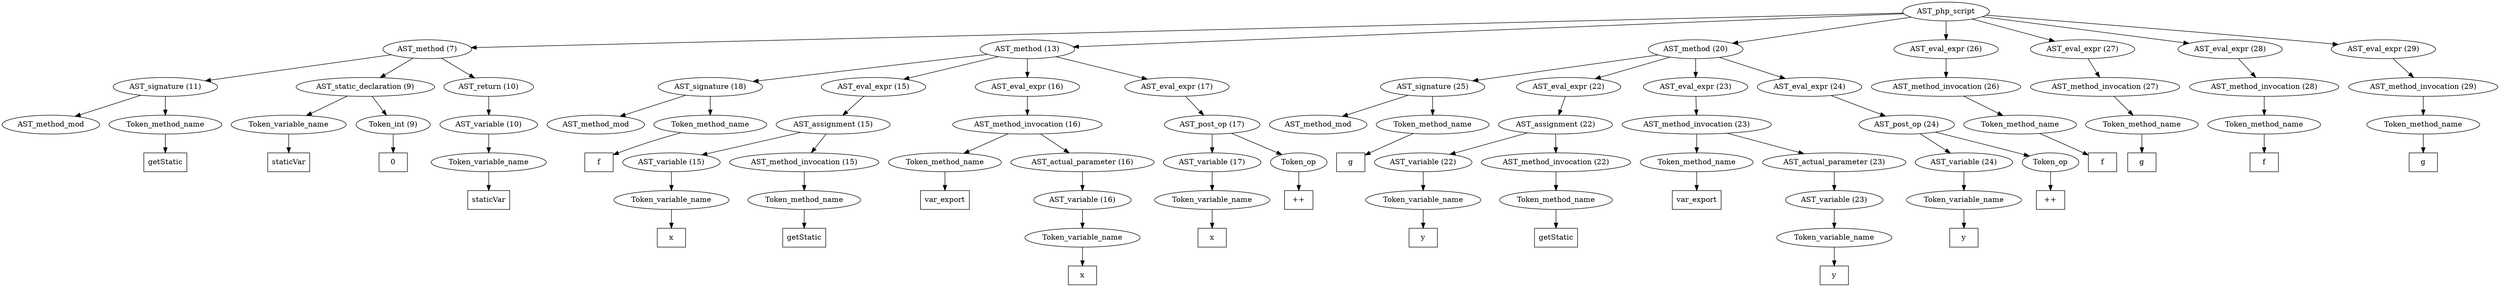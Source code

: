 /*
 * AST in dot format generated by phc -- the PHP compiler
 */

digraph AST {
node_0 [label="AST_php_script"];
node_1 [label="AST_method (7)"];
node_2 [label="AST_signature (11)"];
node_3 [label="AST_method_mod"];
node_4 [label="Token_method_name"];
node_5 [label="getStatic", shape=box]
node_4 -> node_5;
node_2 -> node_4;
node_2 -> node_3;
node_6 [label="AST_static_declaration (9)"];
node_7 [label="Token_variable_name"];
node_8 [label="staticVar", shape=box]
node_7 -> node_8;
node_9 [label="Token_int (9)"];
node_10 [label="0", shape=box]
node_9 -> node_10;
node_6 -> node_9;
node_6 -> node_7;
node_11 [label="AST_return (10)"];
node_12 [label="AST_variable (10)"];
node_13 [label="Token_variable_name"];
node_14 [label="staticVar", shape=box]
node_13 -> node_14;
node_12 -> node_13;
node_11 -> node_12;
node_1 -> node_11;
node_1 -> node_6;
node_1 -> node_2;
node_15 [label="AST_method (13)"];
node_16 [label="AST_signature (18)"];
node_17 [label="AST_method_mod"];
node_18 [label="Token_method_name"];
node_19 [label="f", shape=box]
node_18 -> node_19;
node_16 -> node_18;
node_16 -> node_17;
node_20 [label="AST_eval_expr (15)"];
node_21 [label="AST_assignment (15)"];
node_22 [label="AST_variable (15)"];
node_23 [label="Token_variable_name"];
node_24 [label="x", shape=box]
node_23 -> node_24;
node_22 -> node_23;
node_25 [label="AST_method_invocation (15)"];
node_26 [label="Token_method_name"];
node_27 [label="getStatic", shape=box]
node_26 -> node_27;
node_25 -> node_26;
node_21 -> node_25;
node_21 -> node_22;
node_20 -> node_21;
node_28 [label="AST_eval_expr (16)"];
node_29 [label="AST_method_invocation (16)"];
node_30 [label="Token_method_name"];
node_31 [label="var_export", shape=box]
node_30 -> node_31;
node_32 [label="AST_actual_parameter (16)"];
node_33 [label="AST_variable (16)"];
node_34 [label="Token_variable_name"];
node_35 [label="x", shape=box]
node_34 -> node_35;
node_33 -> node_34;
node_32 -> node_33;
node_29 -> node_32;
node_29 -> node_30;
node_28 -> node_29;
node_36 [label="AST_eval_expr (17)"];
node_37 [label="AST_post_op (17)"];
node_38 [label="AST_variable (17)"];
node_39 [label="Token_variable_name"];
node_40 [label="x", shape=box]
node_39 -> node_40;
node_38 -> node_39;
node_41 [label="Token_op"];
node_42 [label="++", shape=box]
node_41 -> node_42;
node_37 -> node_41;
node_37 -> node_38;
node_36 -> node_37;
node_15 -> node_36;
node_15 -> node_28;
node_15 -> node_20;
node_15 -> node_16;
node_43 [label="AST_method (20)"];
node_44 [label="AST_signature (25)"];
node_45 [label="AST_method_mod"];
node_46 [label="Token_method_name"];
node_47 [label="g", shape=box]
node_46 -> node_47;
node_44 -> node_46;
node_44 -> node_45;
node_48 [label="AST_eval_expr (22)"];
node_49 [label="AST_assignment (22)"];
node_50 [label="AST_variable (22)"];
node_51 [label="Token_variable_name"];
node_52 [label="y", shape=box]
node_51 -> node_52;
node_50 -> node_51;
node_53 [label="AST_method_invocation (22)"];
node_54 [label="Token_method_name"];
node_55 [label="getStatic", shape=box]
node_54 -> node_55;
node_53 -> node_54;
node_49 -> node_53;
node_49 -> node_50;
node_48 -> node_49;
node_56 [label="AST_eval_expr (23)"];
node_57 [label="AST_method_invocation (23)"];
node_58 [label="Token_method_name"];
node_59 [label="var_export", shape=box]
node_58 -> node_59;
node_60 [label="AST_actual_parameter (23)"];
node_61 [label="AST_variable (23)"];
node_62 [label="Token_variable_name"];
node_63 [label="y", shape=box]
node_62 -> node_63;
node_61 -> node_62;
node_60 -> node_61;
node_57 -> node_60;
node_57 -> node_58;
node_56 -> node_57;
node_64 [label="AST_eval_expr (24)"];
node_65 [label="AST_post_op (24)"];
node_66 [label="AST_variable (24)"];
node_67 [label="Token_variable_name"];
node_68 [label="y", shape=box]
node_67 -> node_68;
node_66 -> node_67;
node_69 [label="Token_op"];
node_70 [label="++", shape=box]
node_69 -> node_70;
node_65 -> node_69;
node_65 -> node_66;
node_64 -> node_65;
node_43 -> node_64;
node_43 -> node_56;
node_43 -> node_48;
node_43 -> node_44;
node_71 [label="AST_eval_expr (26)"];
node_72 [label="AST_method_invocation (26)"];
node_73 [label="Token_method_name"];
node_74 [label="f", shape=box]
node_73 -> node_74;
node_72 -> node_73;
node_71 -> node_72;
node_75 [label="AST_eval_expr (27)"];
node_76 [label="AST_method_invocation (27)"];
node_77 [label="Token_method_name"];
node_78 [label="g", shape=box]
node_77 -> node_78;
node_76 -> node_77;
node_75 -> node_76;
node_79 [label="AST_eval_expr (28)"];
node_80 [label="AST_method_invocation (28)"];
node_81 [label="Token_method_name"];
node_82 [label="f", shape=box]
node_81 -> node_82;
node_80 -> node_81;
node_79 -> node_80;
node_83 [label="AST_eval_expr (29)"];
node_84 [label="AST_method_invocation (29)"];
node_85 [label="Token_method_name"];
node_86 [label="g", shape=box]
node_85 -> node_86;
node_84 -> node_85;
node_83 -> node_84;
node_0 -> node_83;
node_0 -> node_79;
node_0 -> node_75;
node_0 -> node_71;
node_0 -> node_43;
node_0 -> node_15;
node_0 -> node_1;
}
